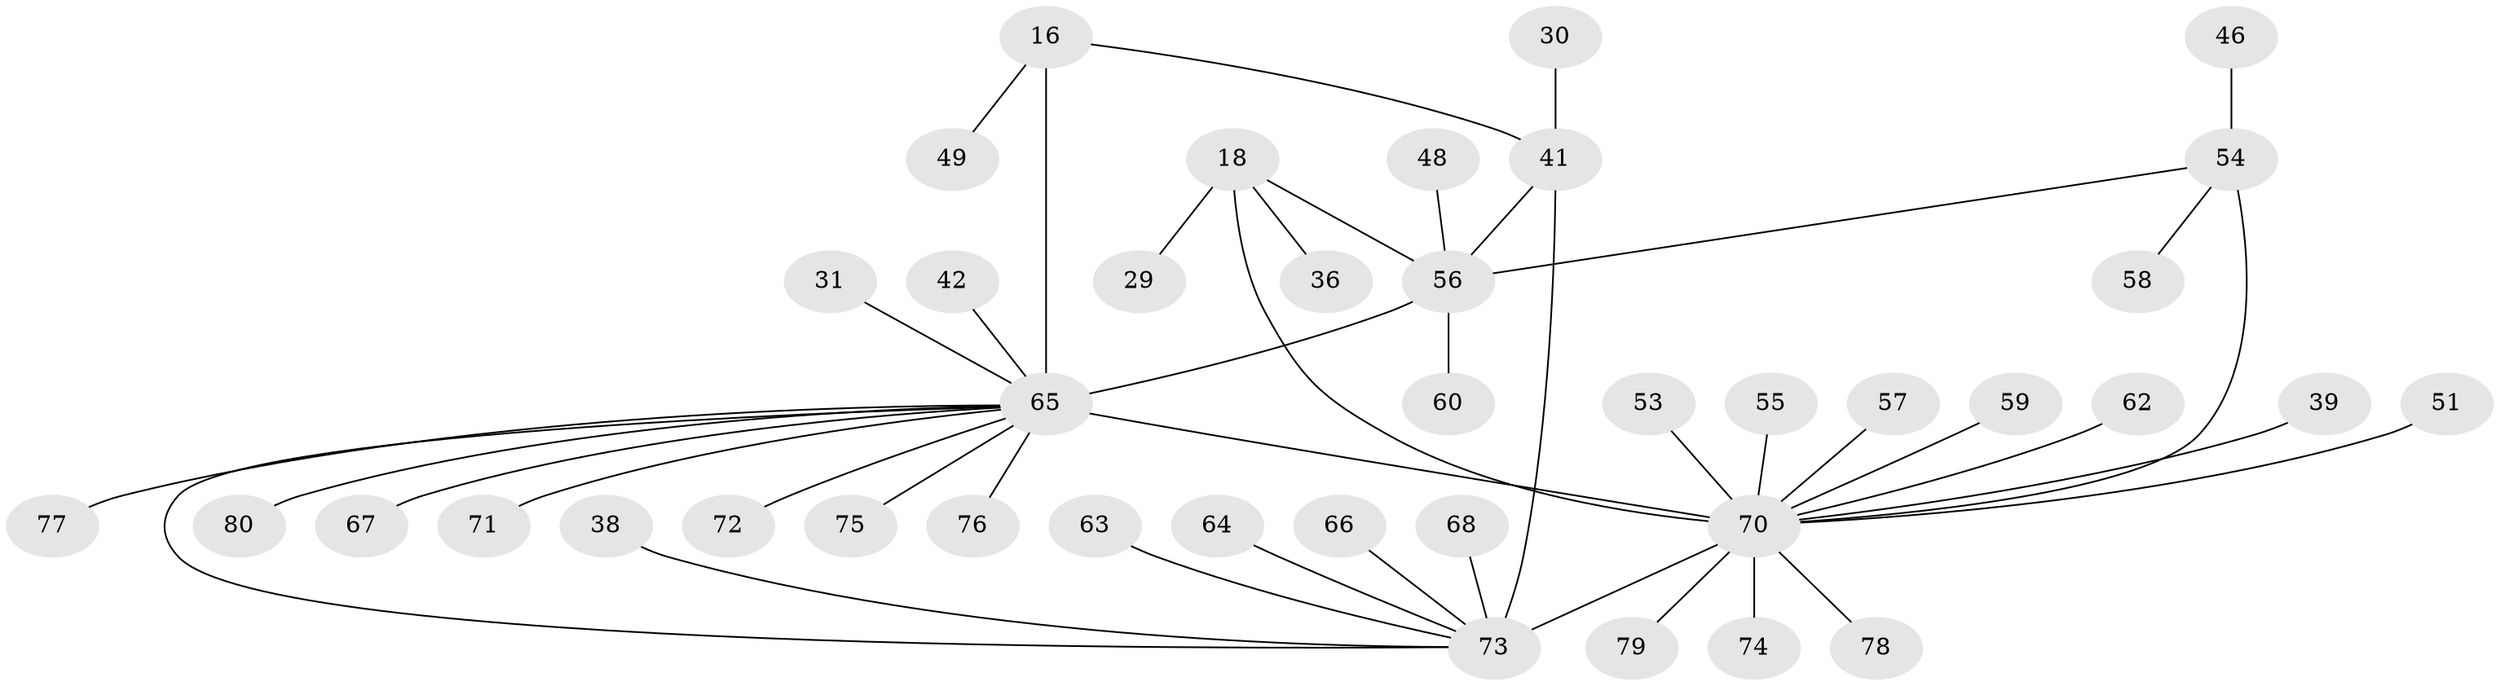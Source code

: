 // original degree distribution, {6: 0.0375, 10: 0.0125, 8: 0.0375, 4: 0.025, 9: 0.025, 7: 0.05, 5: 0.025, 11: 0.0125, 3: 0.075, 2: 0.1625, 1: 0.5375}
// Generated by graph-tools (version 1.1) at 2025/55/03/09/25 04:55:13]
// undirected, 40 vertices, 44 edges
graph export_dot {
graph [start="1"]
  node [color=gray90,style=filled];
  16 [super="+14"];
  18 [super="+17"];
  29;
  30;
  31;
  36;
  38;
  39;
  41 [super="+4"];
  42;
  46;
  48;
  49;
  51;
  53;
  54 [super="+8"];
  55 [super="+52"];
  56 [super="+47+44"];
  57;
  58;
  59;
  60 [super="+24"];
  62;
  63 [super="+40"];
  64;
  65 [super="+23+15+22+45+10"];
  66;
  67;
  68;
  70 [super="+20"];
  71 [super="+34"];
  72;
  73 [super="+61+3+27+37"];
  74;
  75;
  76 [super="+28"];
  77;
  78;
  79 [super="+69"];
  80 [super="+50"];
  16 -- 49;
  16 -- 65 [weight=4];
  16 -- 41;
  18 -- 36;
  18 -- 56;
  18 -- 29;
  18 -- 70 [weight=4];
  30 -- 41;
  31 -- 65;
  38 -- 73;
  39 -- 70;
  41 -- 73 [weight=4];
  41 -- 56;
  42 -- 65;
  46 -- 54;
  48 -- 56;
  51 -- 70;
  53 -- 70;
  54 -- 58;
  54 -- 56;
  54 -- 70 [weight=4];
  55 -- 70 [weight=2];
  56 -- 65 [weight=6];
  56 -- 60;
  57 -- 70;
  59 -- 70;
  62 -- 70;
  63 -- 73;
  64 -- 73;
  65 -- 67;
  65 -- 71;
  65 -- 72;
  65 -- 75;
  65 -- 73 [weight=2];
  65 -- 80;
  65 -- 76;
  65 -- 77;
  65 -- 70 [weight=3];
  66 -- 73;
  68 -- 73;
  70 -- 73 [weight=3];
  70 -- 74;
  70 -- 78;
  70 -- 79;
}
